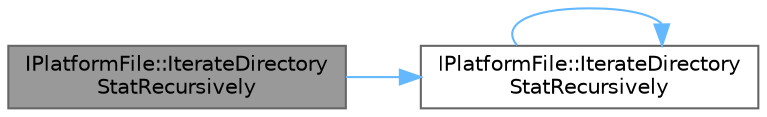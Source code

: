digraph "IPlatformFile::IterateDirectoryStatRecursively"
{
 // INTERACTIVE_SVG=YES
 // LATEX_PDF_SIZE
  bgcolor="transparent";
  edge [fontname=Helvetica,fontsize=10,labelfontname=Helvetica,labelfontsize=10];
  node [fontname=Helvetica,fontsize=10,shape=box,height=0.2,width=0.4];
  rankdir="LR";
  Node1 [id="Node000001",label="IPlatformFile::IterateDirectory\lStatRecursively",height=0.2,width=0.4,color="gray40", fillcolor="grey60", style="filled", fontcolor="black",tooltip="Call the Visit function of the visitor once for each file or directory in a directory tree."];
  Node1 -> Node2 [id="edge1_Node000001_Node000002",color="steelblue1",style="solid",tooltip=" "];
  Node2 [id="Node000002",label="IPlatformFile::IterateDirectory\lStatRecursively",height=0.2,width=0.4,color="grey40", fillcolor="white", style="filled",URL="$de/d1e/classIPlatformFile.html#a7c609188d04e45b8f4d9dda4b6ad394b",tooltip="Call the Visit function of the visitor once for each file or directory in a directory tree."];
  Node2 -> Node2 [id="edge2_Node000002_Node000002",color="steelblue1",style="solid",tooltip=" "];
}

